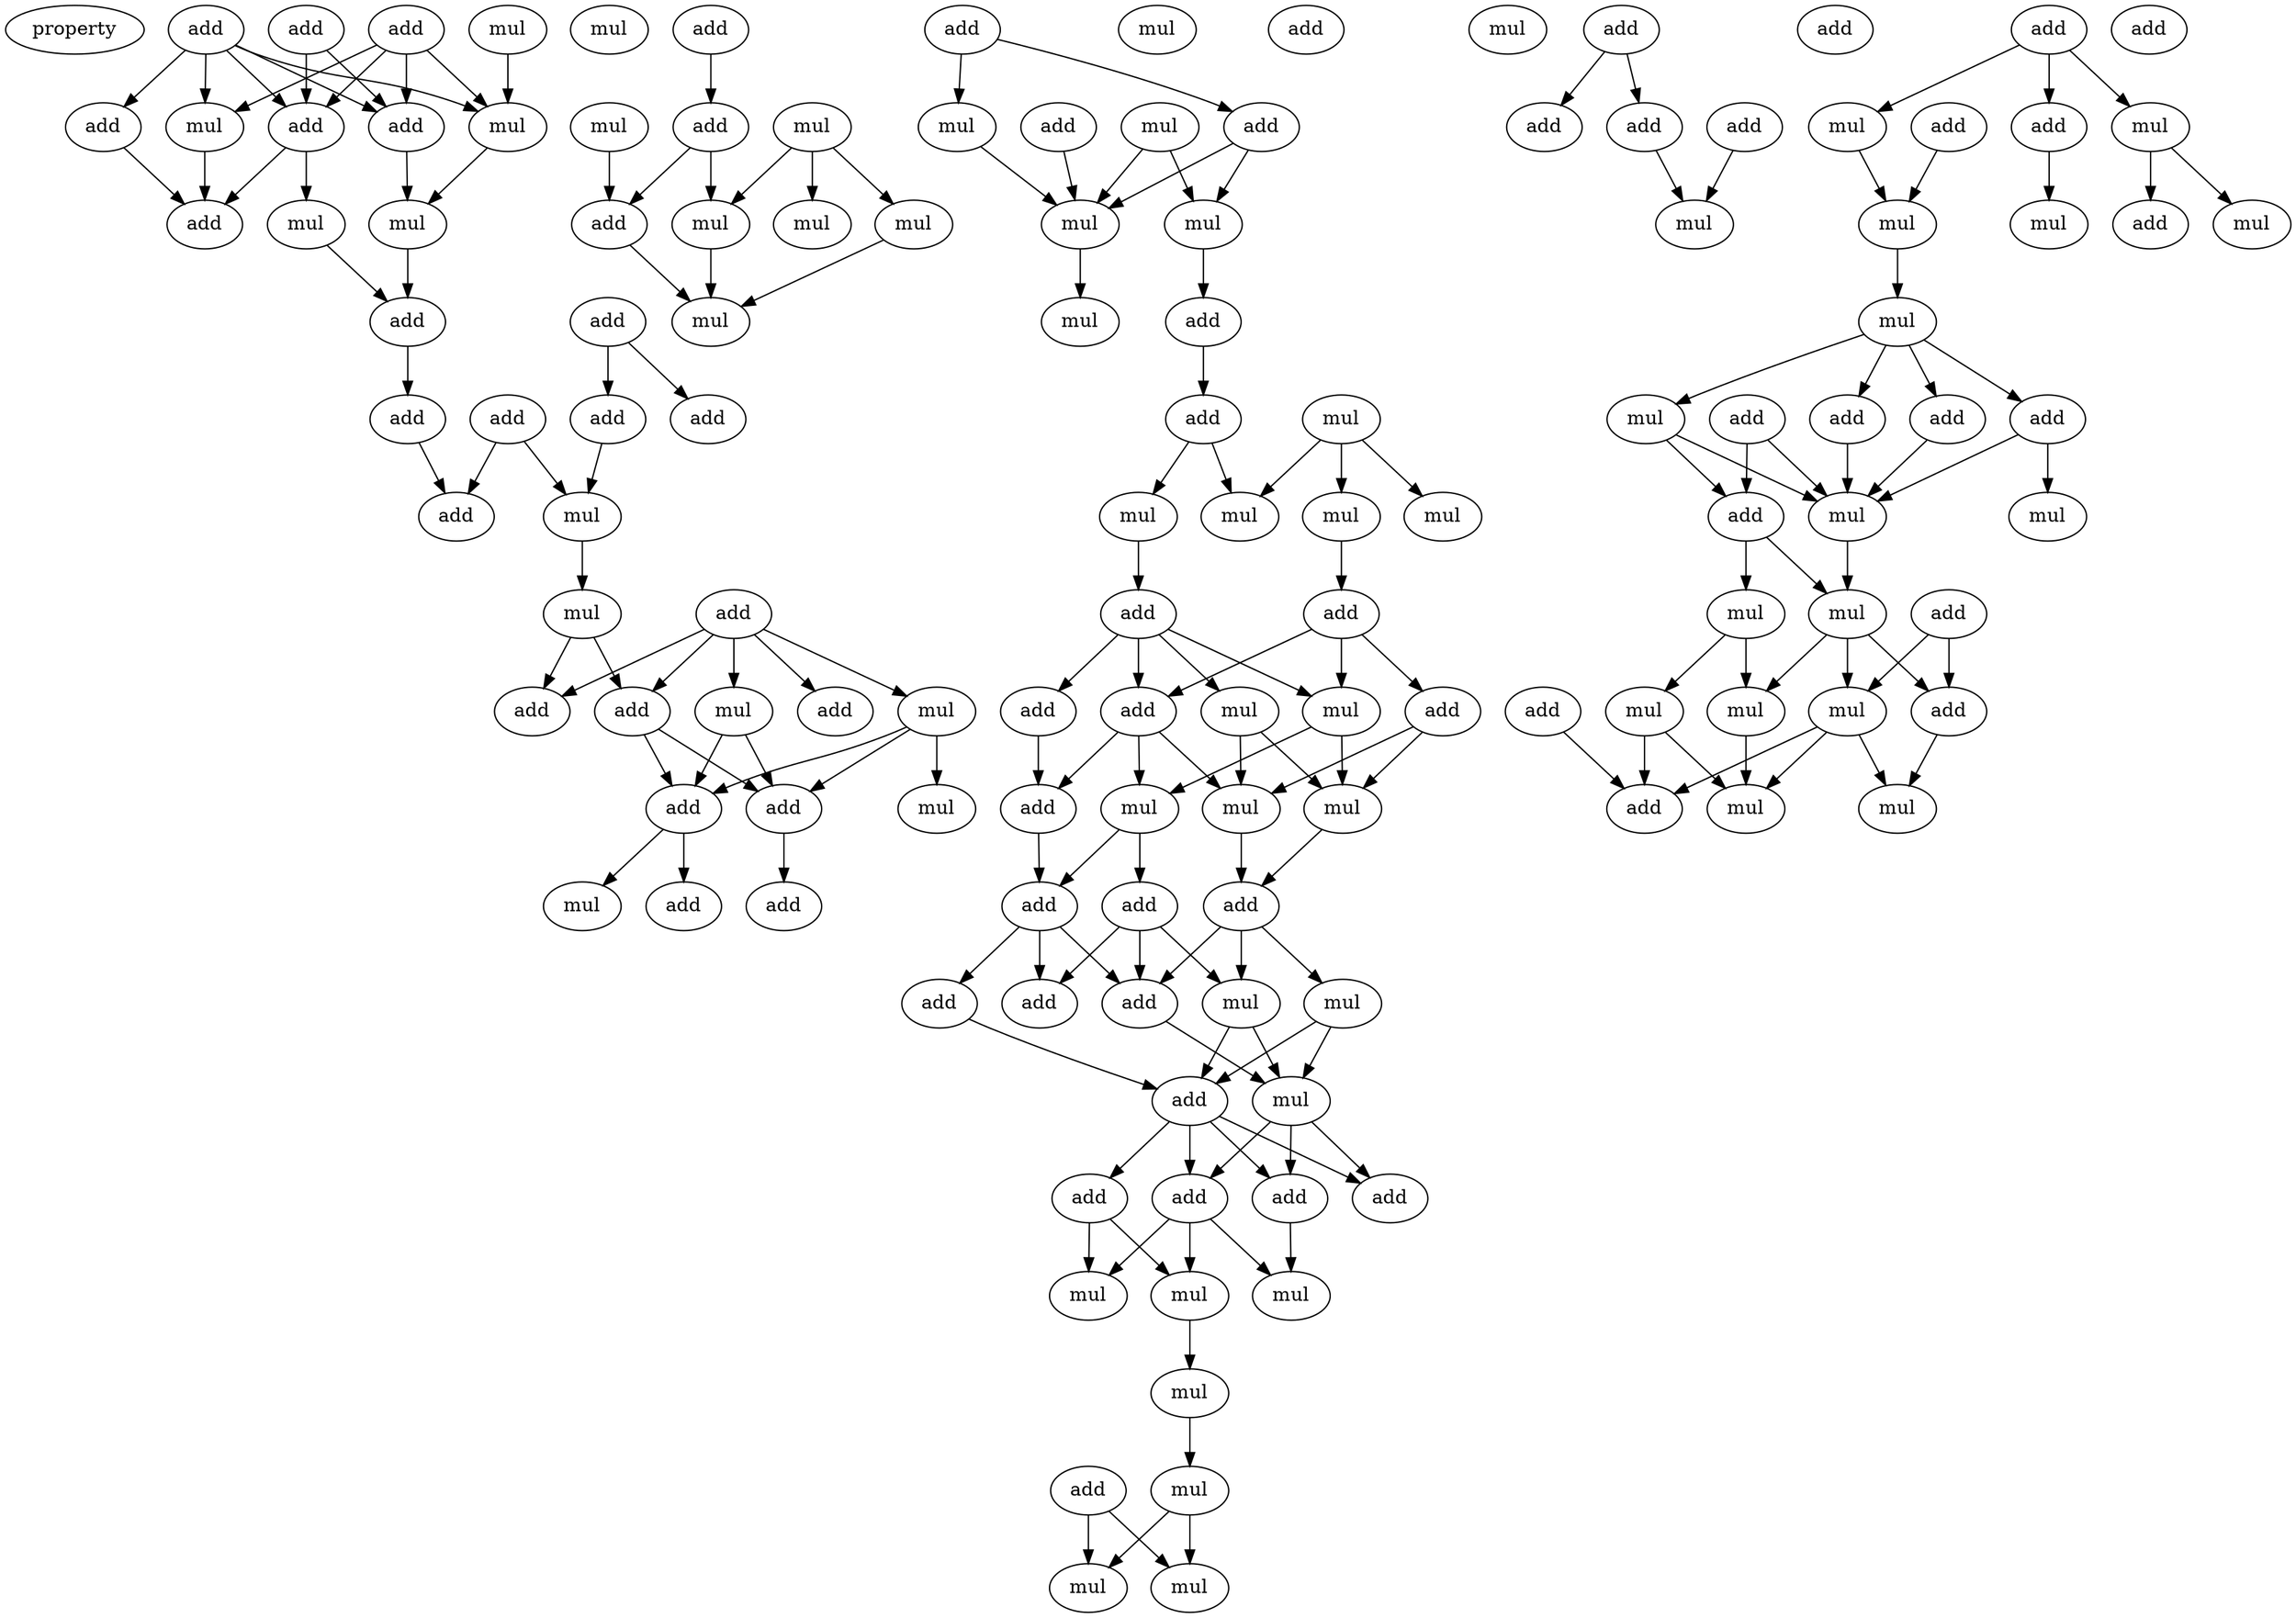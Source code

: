 digraph {
    node [fontcolor=black]
    property [mul=2,lf=1.6]
    0 [ label = add ];
    1 [ label = add ];
    2 [ label = add ];
    3 [ label = mul ];
    4 [ label = mul ];
    5 [ label = add ];
    6 [ label = mul ];
    7 [ label = add ];
    8 [ label = add ];
    9 [ label = mul ];
    10 [ label = add ];
    11 [ label = mul ];
    12 [ label = add ];
    13 [ label = add ];
    14 [ label = add ];
    15 [ label = add ];
    16 [ label = mul ];
    17 [ label = add ];
    18 [ label = add ];
    19 [ label = mul ];
    20 [ label = add ];
    21 [ label = mul ];
    22 [ label = add ];
    23 [ label = add ];
    24 [ label = mul ];
    25 [ label = add ];
    26 [ label = add ];
    27 [ label = mul ];
    28 [ label = mul ];
    29 [ label = add ];
    30 [ label = add ];
    31 [ label = mul ];
    32 [ label = add ];
    33 [ label = add ];
    34 [ label = add ];
    35 [ label = mul ];
    36 [ label = mul ];
    37 [ label = add ];
    38 [ label = mul ];
    39 [ label = add ];
    40 [ label = mul ];
    41 [ label = mul ];
    42 [ label = mul ];
    43 [ label = add ];
    44 [ label = mul ];
    45 [ label = mul ];
    46 [ label = add ];
    47 [ label = add ];
    48 [ label = mul ];
    49 [ label = mul ];
    50 [ label = mul ];
    51 [ label = mul ];
    52 [ label = add ];
    53 [ label = add ];
    54 [ label = mul ];
    55 [ label = mul ];
    56 [ label = mul ];
    57 [ label = mul ];
    58 [ label = add ];
    59 [ label = mul ];
    60 [ label = add ];
    61 [ label = add ];
    62 [ label = add ];
    63 [ label = add ];
    64 [ label = mul ];
    65 [ label = mul ];
    66 [ label = add ];
    67 [ label = mul ];
    68 [ label = mul ];
    69 [ label = add ];
    70 [ label = mul ];
    71 [ label = add ];
    72 [ label = add ];
    73 [ label = add ];
    74 [ label = mul ];
    75 [ label = add ];
    76 [ label = add ];
    77 [ label = mul ];
    78 [ label = add ];
    79 [ label = add ];
    80 [ label = mul ];
    81 [ label = add ];
    82 [ label = mul ];
    83 [ label = add ];
    84 [ label = add ];
    85 [ label = add ];
    86 [ label = mul ];
    87 [ label = mul ];
    88 [ label = mul ];
    89 [ label = mul ];
    90 [ label = add ];
    91 [ label = mul ];
    92 [ label = mul ];
    93 [ label = mul ];
    94 [ label = add ];
    95 [ label = add ];
    96 [ label = add ];
    97 [ label = add ];
    98 [ label = add ];
    99 [ label = mul ];
    100 [ label = add ];
    101 [ label = add ];
    102 [ label = add ];
    103 [ label = mul ];
    104 [ label = mul ];
    105 [ label = add ];
    106 [ label = mul ];
    107 [ label = mul ];
    108 [ label = mul ];
    109 [ label = add ];
    110 [ label = mul ];
    111 [ label = mul ];
    112 [ label = add ];
    113 [ label = add ];
    114 [ label = add ];
    115 [ label = add ];
    116 [ label = mul ];
    117 [ label = mul ];
    118 [ label = add ];
    119 [ label = add ];
    120 [ label = mul ];
    121 [ label = mul ];
    122 [ label = add ];
    123 [ label = mul ];
    124 [ label = mul ];
    125 [ label = mul ];
    126 [ label = add ];
    127 [ label = add ];
    128 [ label = mul ];
    129 [ label = mul ];
    0 -> 4 [ name = 0 ];
    0 -> 5 [ name = 1 ];
    0 -> 6 [ name = 2 ];
    0 -> 7 [ name = 3 ];
    0 -> 8 [ name = 4 ];
    1 -> 4 [ name = 5 ];
    1 -> 5 [ name = 6 ];
    1 -> 6 [ name = 7 ];
    1 -> 8 [ name = 8 ];
    2 -> 5 [ name = 9 ];
    2 -> 8 [ name = 10 ];
    3 -> 6 [ name = 11 ];
    4 -> 10 [ name = 12 ];
    5 -> 10 [ name = 13 ];
    5 -> 11 [ name = 14 ];
    6 -> 9 [ name = 15 ];
    7 -> 10 [ name = 16 ];
    8 -> 9 [ name = 17 ];
    9 -> 12 [ name = 18 ];
    11 -> 12 [ name = 19 ];
    12 -> 17 [ name = 20 ];
    13 -> 14 [ name = 21 ];
    13 -> 15 [ name = 22 ];
    14 -> 19 [ name = 23 ];
    17 -> 20 [ name = 24 ];
    18 -> 19 [ name = 25 ];
    18 -> 20 [ name = 26 ];
    19 -> 21 [ name = 27 ];
    21 -> 23 [ name = 28 ];
    21 -> 25 [ name = 29 ];
    22 -> 23 [ name = 30 ];
    22 -> 24 [ name = 31 ];
    22 -> 25 [ name = 32 ];
    22 -> 26 [ name = 33 ];
    22 -> 27 [ name = 34 ];
    23 -> 29 [ name = 35 ];
    23 -> 30 [ name = 36 ];
    24 -> 28 [ name = 37 ];
    24 -> 29 [ name = 38 ];
    24 -> 30 [ name = 39 ];
    27 -> 29 [ name = 40 ];
    27 -> 30 [ name = 41 ];
    29 -> 33 [ name = 42 ];
    30 -> 31 [ name = 43 ];
    30 -> 32 [ name = 44 ];
    34 -> 37 [ name = 45 ];
    35 -> 38 [ name = 46 ];
    35 -> 40 [ name = 47 ];
    35 -> 41 [ name = 48 ];
    36 -> 39 [ name = 49 ];
    37 -> 39 [ name = 50 ];
    37 -> 40 [ name = 51 ];
    39 -> 42 [ name = 52 ];
    40 -> 42 [ name = 53 ];
    41 -> 42 [ name = 54 ];
    43 -> 45 [ name = 55 ];
    43 -> 46 [ name = 56 ];
    44 -> 49 [ name = 57 ];
    44 -> 50 [ name = 58 ];
    45 -> 50 [ name = 59 ];
    46 -> 49 [ name = 60 ];
    46 -> 50 [ name = 61 ];
    47 -> 50 [ name = 62 ];
    49 -> 52 [ name = 63 ];
    50 -> 51 [ name = 64 ];
    52 -> 53 [ name = 65 ];
    53 -> 55 [ name = 66 ];
    53 -> 59 [ name = 67 ];
    54 -> 56 [ name = 68 ];
    54 -> 57 [ name = 69 ];
    54 -> 59 [ name = 70 ];
    55 -> 60 [ name = 71 ];
    57 -> 61 [ name = 72 ];
    60 -> 62 [ name = 73 ];
    60 -> 63 [ name = 74 ];
    60 -> 64 [ name = 75 ];
    60 -> 65 [ name = 76 ];
    61 -> 63 [ name = 77 ];
    61 -> 64 [ name = 78 ];
    61 -> 66 [ name = 79 ];
    62 -> 69 [ name = 80 ];
    63 -> 68 [ name = 81 ];
    63 -> 69 [ name = 82 ];
    63 -> 70 [ name = 83 ];
    64 -> 67 [ name = 84 ];
    64 -> 70 [ name = 85 ];
    65 -> 67 [ name = 86 ];
    65 -> 68 [ name = 87 ];
    66 -> 67 [ name = 88 ];
    66 -> 68 [ name = 89 ];
    67 -> 71 [ name = 90 ];
    68 -> 71 [ name = 91 ];
    69 -> 73 [ name = 92 ];
    70 -> 72 [ name = 93 ];
    70 -> 73 [ name = 94 ];
    71 -> 74 [ name = 95 ];
    71 -> 77 [ name = 96 ];
    71 -> 78 [ name = 97 ];
    72 -> 76 [ name = 98 ];
    72 -> 77 [ name = 99 ];
    72 -> 78 [ name = 100 ];
    73 -> 75 [ name = 101 ];
    73 -> 76 [ name = 102 ];
    73 -> 78 [ name = 103 ];
    74 -> 79 [ name = 104 ];
    74 -> 80 [ name = 105 ];
    75 -> 79 [ name = 106 ];
    77 -> 79 [ name = 107 ];
    77 -> 80 [ name = 108 ];
    78 -> 80 [ name = 109 ];
    79 -> 81 [ name = 110 ];
    79 -> 83 [ name = 111 ];
    79 -> 84 [ name = 112 ];
    79 -> 85 [ name = 113 ];
    80 -> 81 [ name = 114 ];
    80 -> 84 [ name = 115 ];
    80 -> 85 [ name = 116 ];
    81 -> 87 [ name = 117 ];
    83 -> 86 [ name = 118 ];
    83 -> 88 [ name = 119 ];
    85 -> 86 [ name = 120 ];
    85 -> 87 [ name = 121 ];
    85 -> 88 [ name = 122 ];
    88 -> 89 [ name = 123 ];
    89 -> 91 [ name = 124 ];
    90 -> 92 [ name = 125 ];
    90 -> 93 [ name = 126 ];
    91 -> 92 [ name = 127 ];
    91 -> 93 [ name = 128 ];
    94 -> 95 [ name = 129 ];
    94 -> 96 [ name = 130 ];
    96 -> 99 [ name = 131 ];
    97 -> 99 [ name = 132 ];
    100 -> 102 [ name = 133 ];
    100 -> 103 [ name = 134 ];
    100 -> 104 [ name = 135 ];
    101 -> 108 [ name = 136 ];
    102 -> 106 [ name = 137 ];
    103 -> 108 [ name = 138 ];
    104 -> 105 [ name = 139 ];
    104 -> 107 [ name = 140 ];
    108 -> 110 [ name = 141 ];
    110 -> 111 [ name = 142 ];
    110 -> 112 [ name = 143 ];
    110 -> 114 [ name = 144 ];
    110 -> 115 [ name = 145 ];
    111 -> 117 [ name = 146 ];
    111 -> 118 [ name = 147 ];
    112 -> 117 [ name = 148 ];
    113 -> 117 [ name = 149 ];
    113 -> 118 [ name = 150 ];
    114 -> 117 [ name = 151 ];
    115 -> 116 [ name = 152 ];
    115 -> 117 [ name = 153 ];
    117 -> 121 [ name = 154 ];
    118 -> 120 [ name = 155 ];
    118 -> 121 [ name = 156 ];
    119 -> 124 [ name = 157 ];
    119 -> 126 [ name = 158 ];
    120 -> 123 [ name = 159 ];
    120 -> 125 [ name = 160 ];
    121 -> 124 [ name = 161 ];
    121 -> 125 [ name = 162 ];
    121 -> 126 [ name = 163 ];
    122 -> 127 [ name = 164 ];
    123 -> 127 [ name = 165 ];
    123 -> 129 [ name = 166 ];
    124 -> 127 [ name = 167 ];
    124 -> 128 [ name = 168 ];
    124 -> 129 [ name = 169 ];
    125 -> 129 [ name = 170 ];
    126 -> 128 [ name = 171 ];
}
